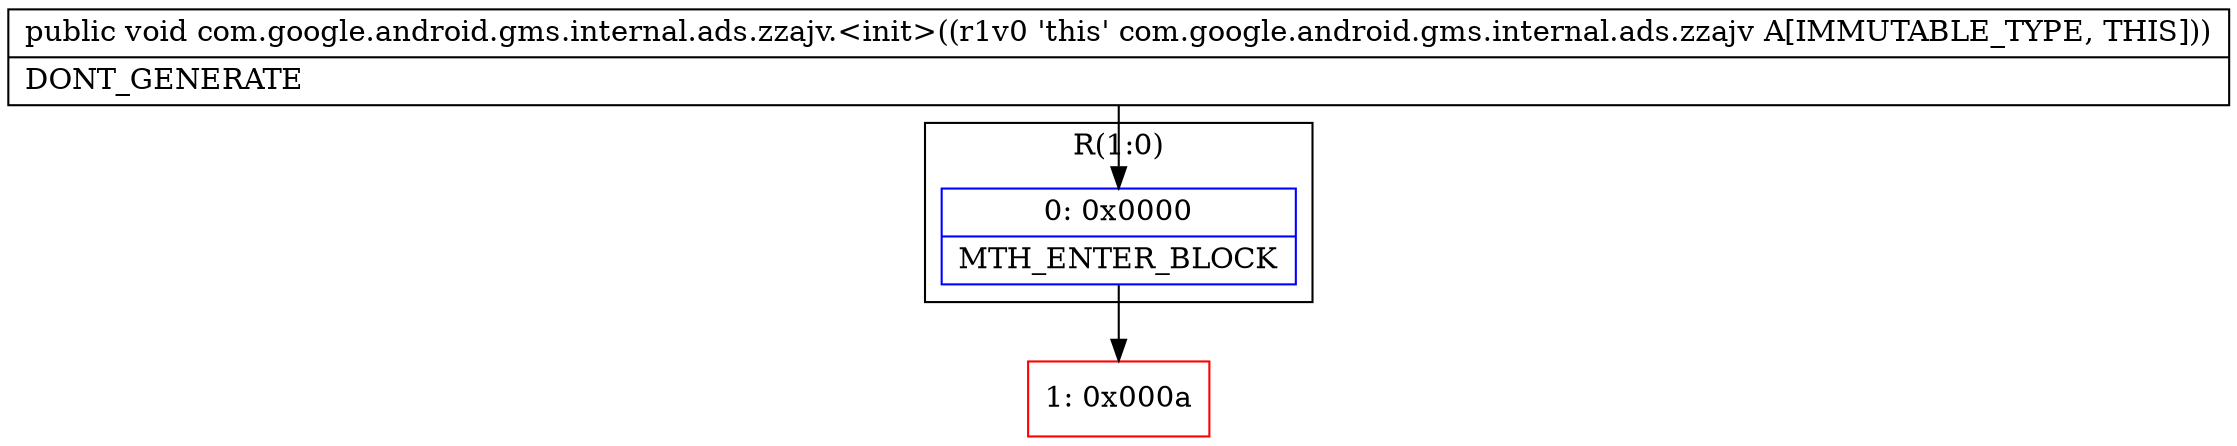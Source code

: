 digraph "CFG forcom.google.android.gms.internal.ads.zzajv.\<init\>()V" {
subgraph cluster_Region_1343161486 {
label = "R(1:0)";
node [shape=record,color=blue];
Node_0 [shape=record,label="{0\:\ 0x0000|MTH_ENTER_BLOCK\l}"];
}
Node_1 [shape=record,color=red,label="{1\:\ 0x000a}"];
MethodNode[shape=record,label="{public void com.google.android.gms.internal.ads.zzajv.\<init\>((r1v0 'this' com.google.android.gms.internal.ads.zzajv A[IMMUTABLE_TYPE, THIS]))  | DONT_GENERATE\l}"];
MethodNode -> Node_0;
Node_0 -> Node_1;
}

